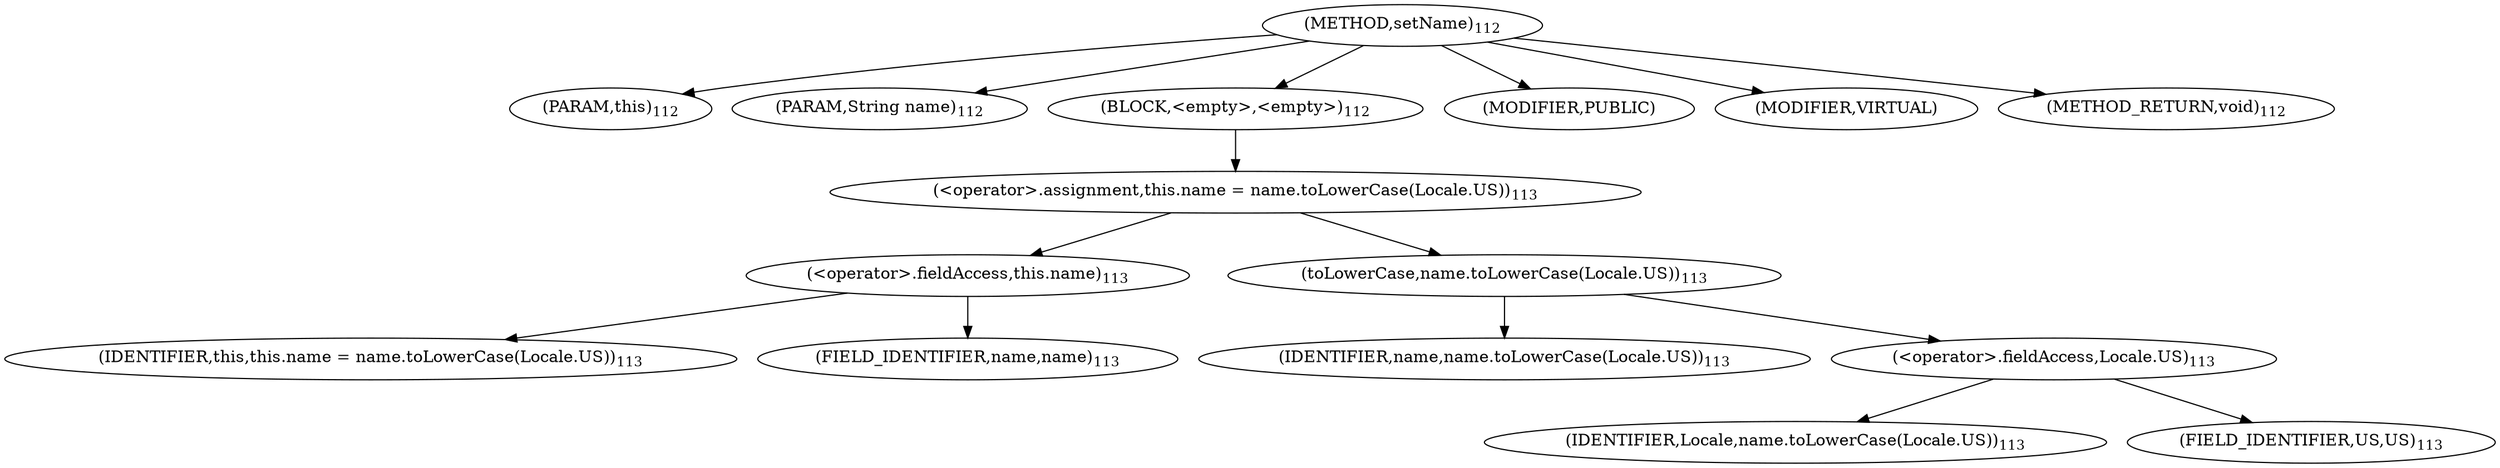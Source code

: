 digraph "setName" {  
"79" [label = <(METHOD,setName)<SUB>112</SUB>> ]
"6" [label = <(PARAM,this)<SUB>112</SUB>> ]
"80" [label = <(PARAM,String name)<SUB>112</SUB>> ]
"81" [label = <(BLOCK,&lt;empty&gt;,&lt;empty&gt;)<SUB>112</SUB>> ]
"82" [label = <(&lt;operator&gt;.assignment,this.name = name.toLowerCase(Locale.US))<SUB>113</SUB>> ]
"83" [label = <(&lt;operator&gt;.fieldAccess,this.name)<SUB>113</SUB>> ]
"5" [label = <(IDENTIFIER,this,this.name = name.toLowerCase(Locale.US))<SUB>113</SUB>> ]
"84" [label = <(FIELD_IDENTIFIER,name,name)<SUB>113</SUB>> ]
"85" [label = <(toLowerCase,name.toLowerCase(Locale.US))<SUB>113</SUB>> ]
"86" [label = <(IDENTIFIER,name,name.toLowerCase(Locale.US))<SUB>113</SUB>> ]
"87" [label = <(&lt;operator&gt;.fieldAccess,Locale.US)<SUB>113</SUB>> ]
"88" [label = <(IDENTIFIER,Locale,name.toLowerCase(Locale.US))<SUB>113</SUB>> ]
"89" [label = <(FIELD_IDENTIFIER,US,US)<SUB>113</SUB>> ]
"90" [label = <(MODIFIER,PUBLIC)> ]
"91" [label = <(MODIFIER,VIRTUAL)> ]
"92" [label = <(METHOD_RETURN,void)<SUB>112</SUB>> ]
  "79" -> "6" 
  "79" -> "80" 
  "79" -> "81" 
  "79" -> "90" 
  "79" -> "91" 
  "79" -> "92" 
  "81" -> "82" 
  "82" -> "83" 
  "82" -> "85" 
  "83" -> "5" 
  "83" -> "84" 
  "85" -> "86" 
  "85" -> "87" 
  "87" -> "88" 
  "87" -> "89" 
}

